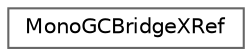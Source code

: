digraph "Graphical Class Hierarchy"
{
 // LATEX_PDF_SIZE
  bgcolor="transparent";
  edge [fontname=Helvetica,fontsize=10,labelfontname=Helvetica,labelfontsize=10];
  node [fontname=Helvetica,fontsize=10,shape=box,height=0.2,width=0.4];
  rankdir="LR";
  Node0 [label="MonoGCBridgeXRef",height=0.2,width=0.4,color="grey40", fillcolor="white", style="filled",URL="$struct_mono_g_c_bridge_x_ref.html",tooltip=" "];
}
